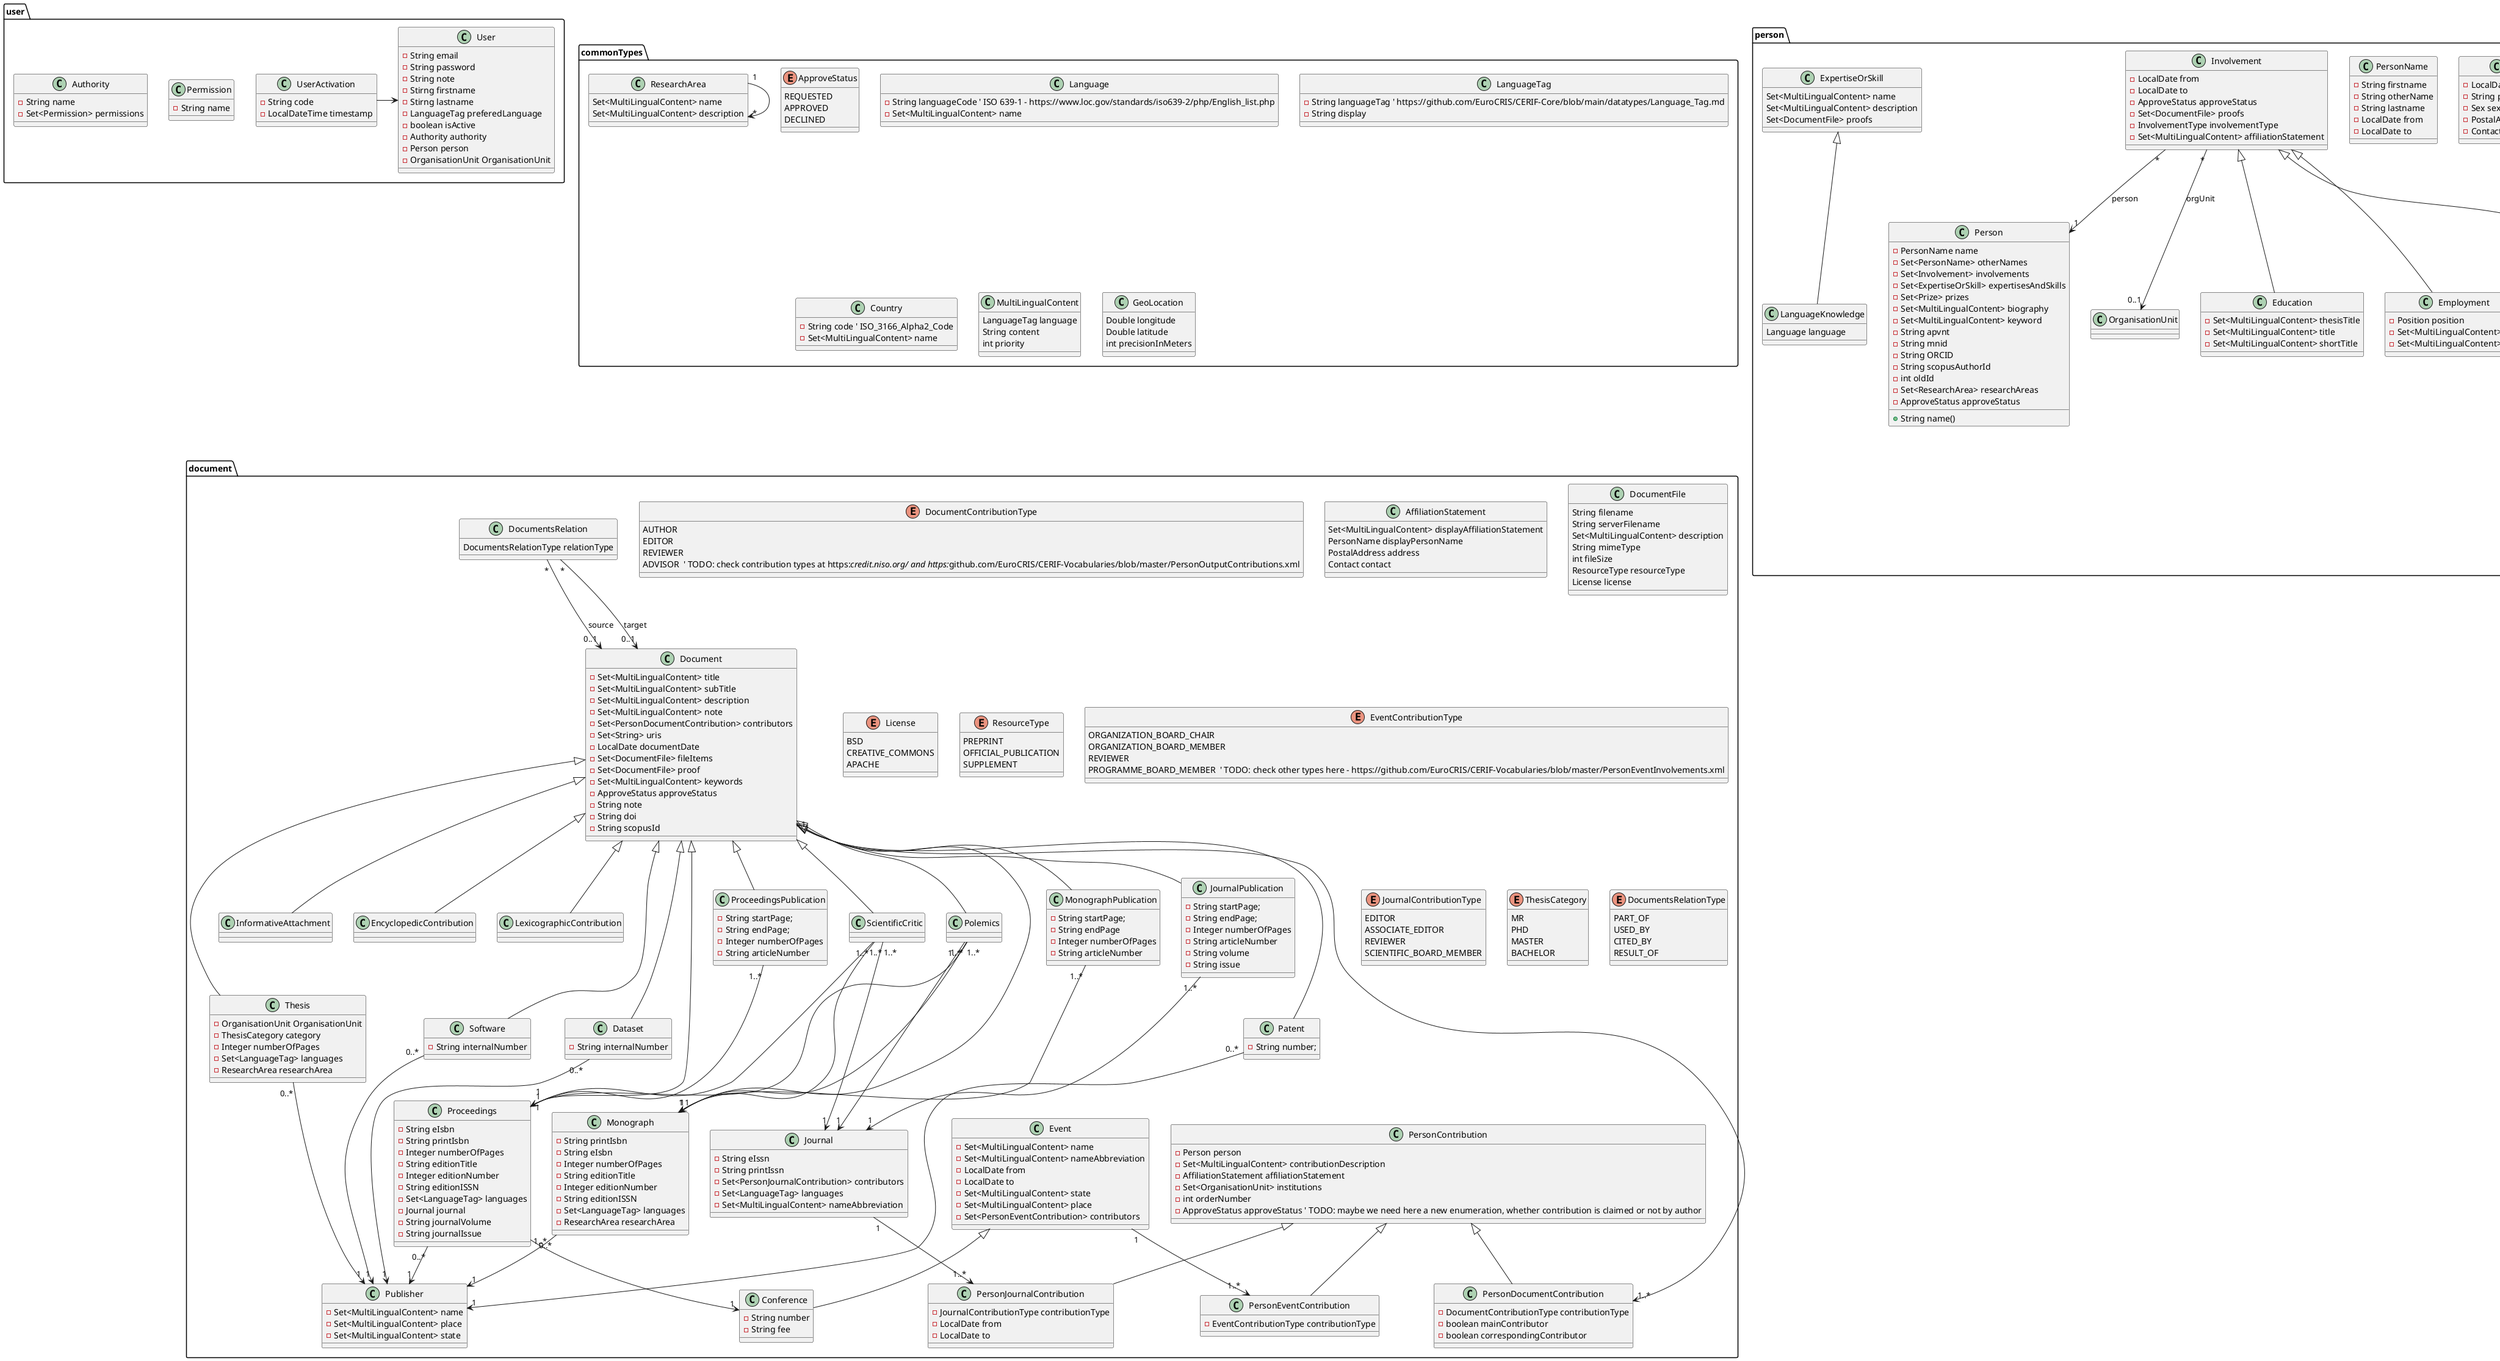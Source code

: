 @startuml

'TODO: Da li uri kod ovih objekata predstavlja ID?
'TODO: Za sta suzi locale
'TODO: Sta da radim sa reocrd DTO
'TODO: Author Position i Title razlike?
'TODO: Da li treba JMBG u autora
'TODO: Sta je PAVNT
'TODO: Da li treba za autora is active
'TODO: Fizicko ili logicko brisanje
'TODO: Da li da autora identifikujemo preko ID foregin key ili preko emaila ili kako vec
'TODO: Da li se Author ima id Usera ili User ima id Authora 


package commonTypes {

enum ApproveStatus {
  REQUESTED
  APPROVED
  DECLINED
}

class Language {
  -String languageCode ' ISO 639-1 - https://www.loc.gov/standards/iso639-2/php/English_list.php
  -Set<MultiLingualContent> name
}

class LanguageTag {
  -String languageTag ' https://github.com/EuroCRIS/CERIF-Core/blob/main/datatypes/Language_Tag.md
  -String display
}

class Country {
   -String code ' ISO_3166_Alpha2_Code
   -Set<MultiLingualContent> name
}


' TODO: Ekvivalent RecordDTO klasi, cilj je da se zajednicki metapodaci za razlicite entitete modeluju kako bi bili lako dostupni

class MultiLingualContent {
  LanguageTag language
  String content
  int priority
}

class GeoLocation {
  Double longitude
  Double latitude
  int precisionInMeters
}

class ResearchArea {
  Set<MultiLingualContent> name
  Set<MultiLingualContent> description
}
ResearchArea "1" --> "*" ResearchArea

}

package user {
  
  class Permission {
    -String name
  }
  
  class Authority {
    -String name
    -Set<Permission> permissions 
  }


  class User {
    -String email
    -String password
    -String note
    -Stirng firstname
    -Stirng lastname
    -LanguageTag preferedLanguage
    -boolean isActive
    -Authority authority
    -Person person
    -OrganisationUnit OrganisationUnit
  }

  class UserActivation {
    -String code
    -LocalDateTime timestamp
  }
  UserActivation -> User
}




package person {

  class Person {
    -PersonName name
    -Set<PersonName> otherNames
    +String name()
    -Set<Involvement> involvements
    -Set<ExpertiseOrSkill> expertisesAndSkills
    -Set<Prize> prizes
    -Set<MultiLingualContent> biography
    -Set<MultiLingualContent> keyword
    -String apvnt
    -String mnid
    -String ORCID
    -String scopusAuthorId
    -int oldId
    -Set<ResearchArea> researchAreas
    -ApproveStatus approveStatus
  }
  
  class PersonName {
    -String firstname
    -String otherName
    -String lastname
    -LocalDate from
    -LocalDate to
  }

  class PersonalInfo {
    -LocalDate localBirth
    -String placeOfBrith
    -Sex sex
    -PostalAddress postalAddress
    -Contact contact
  }

  class Contact {
      -String contactEmail
      -String phoneNumber
  }

  class PostalAddress {
     -Country country
     -Set<MultiLingualContent> streetAndNumber
     -Set<MultiLingualContent> city
  }

  class Involvement {
    -LocalDate from
    -LocalDate to
    -ApproveStatus approveStatus
    -Set<DocumentFile> proofs
    -InvolvementType involvementType
    -Set<MultiLingualContent> affiliationStatement
    ' an entity OrganisationUnit can be linked with Involvement, or it should be only specified in affiliationStatement
    ' it means if I studied in Germany, that institution record wouldn't be created in the database, it will be only specified in affiliationStatement
  }

  enum InvolvementType {
      STUDIED_AT
      COMPLETED_COURSE_AT
      POSTDOC_AT
      MEMBER_OF
      EMPLOYED_AT
      HIRED_BY ' or selfemployed
  }

  Involvement "*" --> "1" Person : person
  Involvement "*" --> "0..1" OrganisationUnit : orgUnit


  class Education extends Involvement {
    -Set<MultiLingualContent> thesisTitle
    -Set<MultiLingualContent> title
    -Set<MultiLingualContent> shortTitle
  }

  class Employment extends Involvement {
    -Position position
    -Set<MultiLingualContent> title
    -Set<MultiLingualContent> role
  }

  class Membership extends Involvement {
      -Set<MultiLingualContent> contributionDescription
      -Set<MultiLingualContent> role
  }

  class ExpertiseOrSkill {
    Set<MultiLingualContent> name
    Set<MultiLingualContent> description
   ' int levelOfExpertise
    Set<DocumentFile> proofs
  }

  class LanguageKnowledge extends ExpertiseOrSkill {
      Language language
    '  int speakingLevel
    '  int readingLevel
    '  int writingLevel
  }
  ' the another example of expertise might be usage of some complex piece of equipment

  class Prize {
    Set<MultiLingualContent> title
    Set<MultiLingualContent> description
    Set<DocumentFile> proofs
    LocalDate date
  }

  enum Sex {
    MALE
    FEMALE
  }

}

package institution {
  class OrganisationUnit {
    -Set<MultiLingualContent> name
    -String acronym
    -Set<MultiLingualContent> keyword
    -Set<ResearchArea> researchAreas
    -GeoLocation location
    -ApproveStatus approveStatus
  }

  OrganisationUnitsRelation "*" --> "0..1" OrganisationUnit : source
  OrganisationUnitsRelation "*" --> "0..1" OrganisationUnit : target

  class OrganisationUnitsRelation {
    Set<MultiLingualContent> sourceAffiliationStatement
    Set<MultiLingualContent> targetAffiliationStatement
    OrganisationUnitRelationType relationType
    LocalDate from
    LocalDate to
    ApproveStatus approveStatus
    Set<DocumentFile> proofs
  }


  enum OrganisationUnitsRelationType {
    BELONGS_TO
    MEMBER_OF
  }

}

' TODO: za svaki tip publikacije dodati zasebnu klasu ili modelovati sve u jednoj velikoj tabeli
package document {

  enum DocumentContributionType {
    AUTHOR
    EDITOR
    REVIEWER
    ADVISOR  ' TODO: check contribution types at https://credit.niso.org/ and https://github.com/EuroCRIS/CERIF-Vocabularies/blob/master/PersonOutputContributions.xml
  }

  class Publisher {
    -Set<MultiLingualContent> name
    -Set<MultiLingualContent> place
    -Set<MultiLingualContent> state
  }

  class PersonContribution {
    -Person person
    -Set<MultiLingualContent> contributionDescription
    -AffiliationStatement affiliationStatement
    -Set<OrganisationUnit> institutions
    -int orderNumber
    -ApproveStatus approveStatus ' TODO: maybe we need here a new enumeration, whether contribution is claimed or not by author
  }

  class AffiliationStatement {
     Set<MultiLingualContent> displayAffiliationStatement
     PersonName displayPersonName
     PostalAddress address
     Contact contact
  }

  class PersonDocumentContribution extends PersonContribution {
    -DocumentContributionType contributionType
    -boolean mainContributor
    -boolean correspondingContributor
  }

  class DocumentFile {
    String filename
    String serverFilename
    Set<MultiLingualContent> description
    String mimeType
    int fileSize
    ResourceType resourceType
    License license
  }

  enum License {
    BSD
    CREATIVE_COMMONS
    APACHE
  }

  enum ResourceType {
    PREPRINT
    OFFICIAL_PUBLICATION
    SUPPLEMENT
  }

  class Document {
    -Set<MultiLingualContent> title
    -Set<MultiLingualContent> subTitle
    -Set<MultiLingualContent> description
    -Set<MultiLingualContent> note
    -Set<PersonDocumentContribution> contributors
    -Set<String> uris
    -LocalDate documentDate
    -Set<DocumentFile> fileItems
    -Set<DocumentFile> proof
    -Set<MultiLingualContent> keywords
    -ApproveStatus approveStatus
    -String note
    -String doi
    -String scopusId
  }

  class ProceedingsPublication extends Document {
    -String startPage;
	-String endPage;
    -Integer numberOfPages
    -String articleNumber
  }

  class Proceedings extends Document {
    -String eIsbn
    -String printIsbn
    -Integer numberOfPages
    -String editionTitle
    -Integer editionNumber
    -String editionISSN
    -Set<LanguageTag> languages
    -Journal journal
    -String journalVolume
    -String journalIssue
  }

  class Conference extends Event{
    -String number
    -String fee
  }

  class Event {
    -Set<MultiLingualContent> name
    -Set<MultiLingualContent> nameAbbreviation
    -LocalDate from
    -LocalDate to
    -Set<MultiLingualContent> state
    -Set<MultiLingualContent> place
    -Set<PersonEventContribution> contributors
  }

  enum EventContributionType {
     ORGANIZATION_BOARD_CHAIR
     ORGANIZATION_BOARD_MEMBER
     REVIEWER
     PROGRAMME_BOARD_MEMBER  ' TODO: check other types here - https://github.com/EuroCRIS/CERIF-Vocabularies/blob/master/PersonEventInvolvements.xml
  }

  class PersonEventContribution extends PersonContribution {
     -EventContributionType contributionType
  }

  ProceedingsPublication "1..*" --> "1" Proceedings
  Proceedings "1..*" --> "1" Conference

  class JournalPublication extends Document {
    -String startPage;
	-String endPage;
    -Integer numberOfPages
    -String articleNumber
    -String volume
	-String issue
  }

  class Journal {
    -String eIssn
    -String printIssn
    -Set<PersonJournalContribution> contributors
    -Set<LanguageTag> languages
    -Set<MultiLingualContent> nameAbbreviation
  }

  class PersonJournalContribution extends PersonContribution {
    -JournalContributionType contributionType
    -LocalDate from
    -LocalDate to
  }

  enum JournalContributionType {
    EDITOR
    ASSOCIATE_EDITOR
    REVIEWER
    SCIENTIFIC_BOARD_MEMBER
  }


  JournalPublication "1..*" --> "1" Journal

  ' TODO: Da li je poglavlje u monografiji dovoljno da se modeluje kao monografija pa da se u author contibution navede ko je sta radio
  class MonographPublication extends Document {
    -String startPage;
	-String endPage
    -Integer numberOfPages
    -String articleNumber
  }

  class Monograph extends Document {
    -String printIsbn
    -String eIsbn
    -Integer numberOfPages
    -String editionTitle
    -Integer editionNumber
    -String editionISSN
    -Set<LanguageTag> languages
    -ResearchArea researchArea
  }

  MonographPublication "1..*" --> "1" Monograph

  class Patent extends Document {
    -String number;
  }

  class InformativeAttachment extends Document {
  }

  class EncyclopedicContribution extends Document {
  }

  class LexicographicContribution extends Document {
  }

  class ScientificCritic extends Document {
  }

  ScientificCritic "1..*" --> "1" Journal

  ScientificCritic "1..*" --> "1" Monograph

  ScientificCritic "1..*" --> "1" Proceedings

  class Polemics extends Document {
  }

  Polemics "1..*" --> "1" Journal

  Polemics "1..*" --> "1" Monograph

  Polemics "1..*" --> "1" Proceedings

  class Thesis extends Document {
    -OrganisationUnit OrganisationUnit
    -ThesisCategory category
    -Integer numberOfPages
    -Set<LanguageTag> languages
    -ResearchArea researchArea
  }

  class Dataset extends Document {
    -String internalNumber
  }

  class Software extends Document {
    -String internalNumber
  }

  enum ThesisCategory {
    MR
    PHD
    MASTER
    BACHELOR
  }


  Document "1" --> "1..*" PersonDocumentContribution
  Journal "1" --> "1..*" PersonJournalContribution
  Event "1" --> "1..*" PersonEventContribution
  Thesis "0..*" --> "1" Publisher
  Monograph "0..*" --> "1" Publisher
  Proceedings "0..*" --> "1" Publisher
  Patent "0..*" --> "1" Publisher
  Dataset "0..*" --> "1" Publisher
  Software "0..*" --> "1" Publisher


  DocumentsRelation "*" --> "0..1" Document : source
  DocumentsRelation "*" --> "0..1" Document : target

  class DocumentsRelation {
    DocumentsRelationType relationType
  }


  enum DocumentsRelationType {
    PART_OF
    USED_BY
    CITED_BY
    RESULT_OF
  }

}

package project {

  class Project {
    Set<MultiLingualContent> name
    Set<MultiLingualContent> description
    Set<MultiLingualContent> nameAbbreviation
    Set<MultiLingualContent> keywords
    Set<MultiLingualContent> note
    Set<String> uris
    Set<PersonProjectContribution> contributors
    Set<ProjectDocument> documents
    LocalDate from
    LocalDate to
    Set<ProjectStatus> statuses
    ProjectType type
    Set<Funding> fundings
  }

  enum ProjectStatus {
    PROPOSAL
    SUBMITTED
    REJECTED
    APPROVED
    STARTED
    COMPLETED
  }

  enum ProjectType {
    INTERNAL
    INTERNATIONAL
    NATIONAL
  }

  class Funding {
    String fundingNumber
    DocumentFile agreement
    Set<MultiLingualContent> fundingCall
    Set<MultiLingualContent> fundingProgram
    Set<MultiLingualContent> fundingAgency
    MonetaryAmount grant
    LocalDate from
    LocalDate to
  }

  class MonetaryAmount {
    double amount
    Currency currency
  }

  class Currency {
    Set<MultiLingualContent> name
    String symbol ' for instance - $
    String code  ' for instance USD
  }

  class PersonProjectContribution extends PersonContribution {
    ProjectContributionType contributionType
    LocalDate from
    LocalDate to
  }

  enum ProjectContributionType {
    PRINCIPLE_INVESTIGATOR
    PARTICIPATION
  }

  ProjectsRelation "*" --> "1" Project : source
  ProjectsRelation "*" --> "1" Project : target

  class ProjectsRelation {
    ProjectsRelationType relationType
    LocalDate from
    LocalDate to
  }


  enum ProjectsRelationType {
    PART_OF
    RESULT_OF
    PREDECESSOR
  }


  class ProjectDocument {
    Document document
    ProjectDocumentType relationType
  }


  enum ProjectDocumentType {
    REPORT
    RESULT
    USED
  }

}

@enduml

